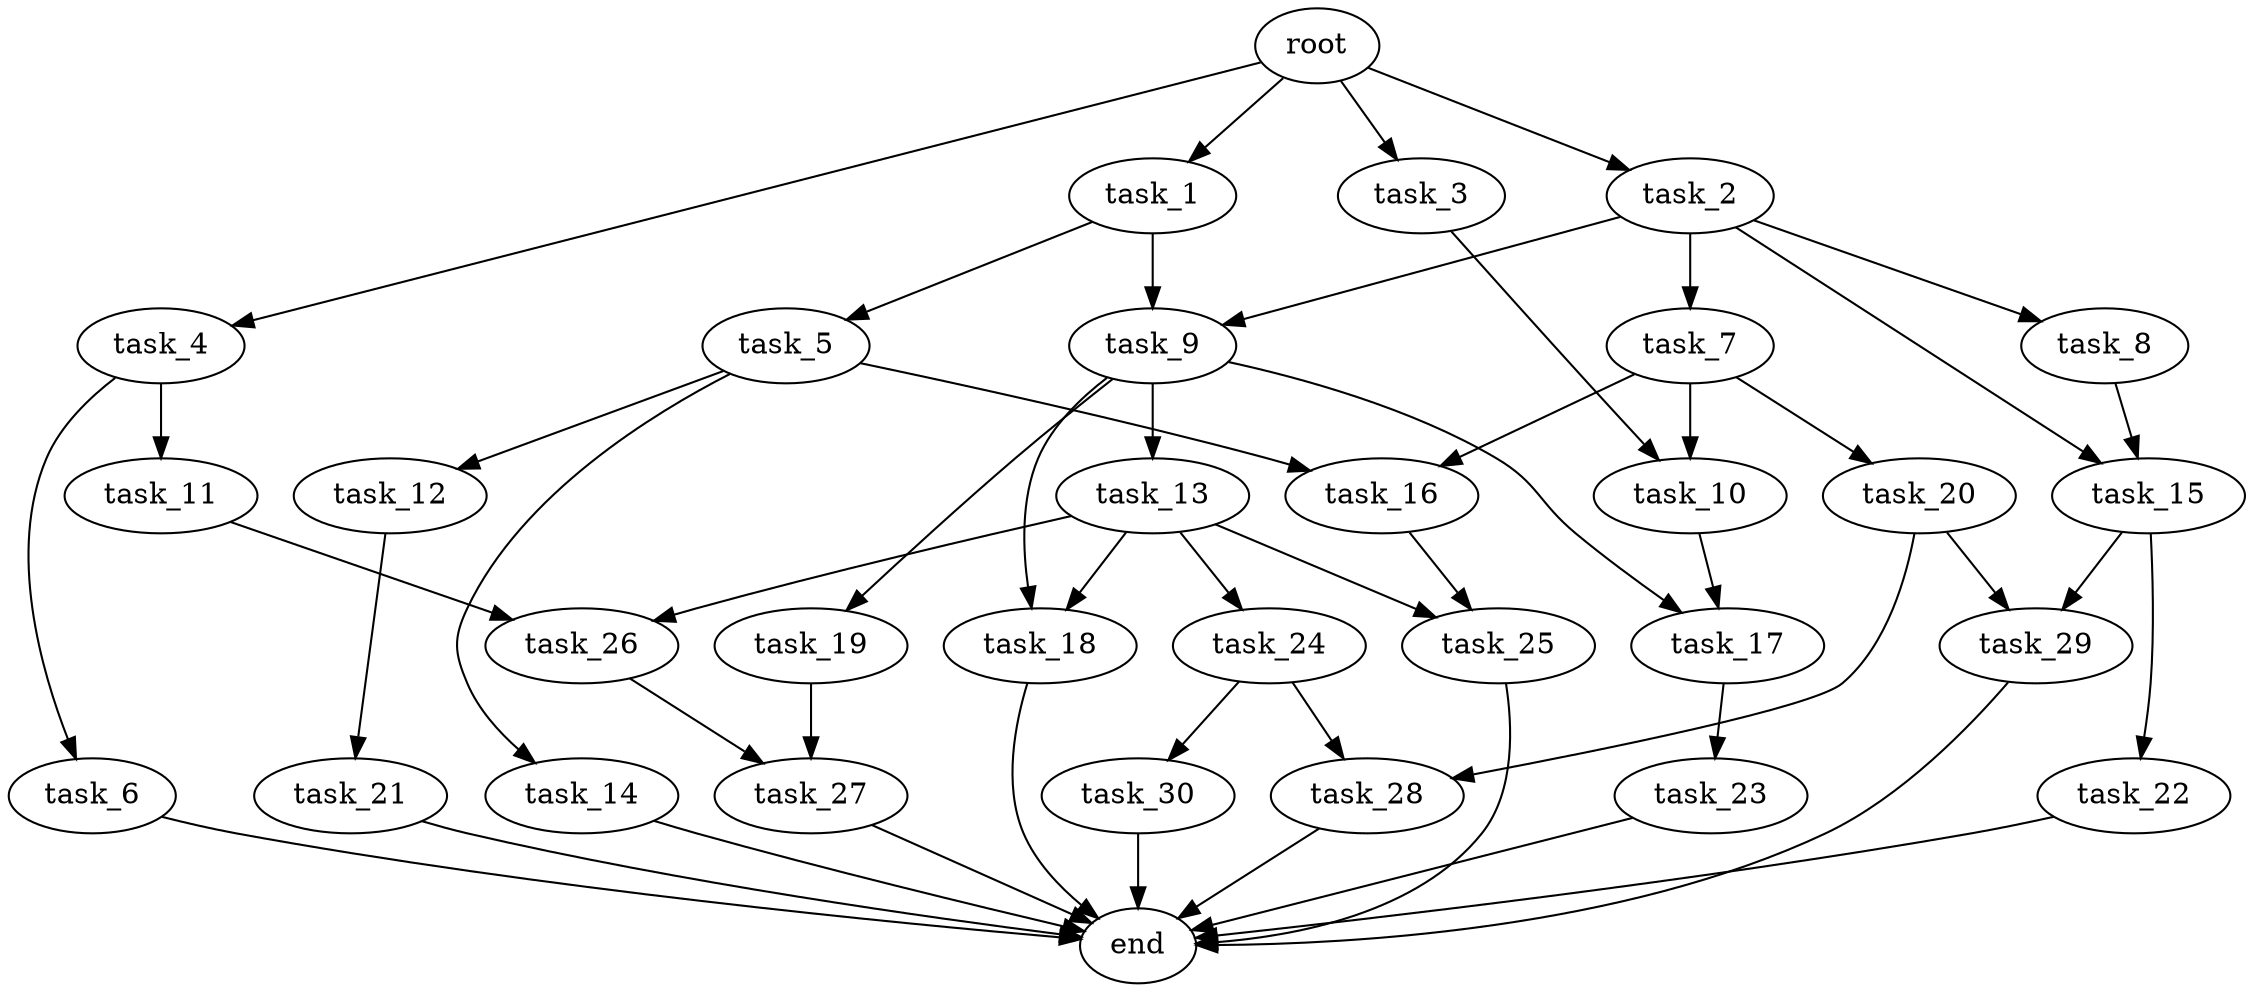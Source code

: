 digraph G {
  root [size="0.000000e+00"];
  task_1 [size="4.475550e+09"];
  task_2 [size="3.971509e+09"];
  task_3 [size="7.263406e+09"];
  task_4 [size="9.829582e+09"];
  task_5 [size="5.958033e+09"];
  task_6 [size="5.176576e+09"];
  task_7 [size="9.934127e+09"];
  task_8 [size="3.019115e+09"];
  task_9 [size="3.004039e+09"];
  task_10 [size="2.219645e+09"];
  task_11 [size="8.557349e+09"];
  task_12 [size="2.179920e+08"];
  task_13 [size="8.219577e+09"];
  task_14 [size="6.897502e+09"];
  task_15 [size="2.760295e+09"];
  task_16 [size="5.537078e+09"];
  task_17 [size="5.563675e+09"];
  task_18 [size="9.259299e+09"];
  task_19 [size="1.547993e+09"];
  task_20 [size="3.783253e+08"];
  task_21 [size="3.557202e+09"];
  task_22 [size="1.384944e+09"];
  task_23 [size="3.671462e+09"];
  task_24 [size="5.821975e+09"];
  task_25 [size="2.330708e+09"];
  task_26 [size="8.110931e+09"];
  task_27 [size="9.199593e+08"];
  task_28 [size="3.998583e+09"];
  task_29 [size="9.178900e+09"];
  task_30 [size="7.342925e+09"];
  end [size="0.000000e+00"];

  root -> task_1 [size="1.000000e-12"];
  root -> task_2 [size="1.000000e-12"];
  root -> task_3 [size="1.000000e-12"];
  root -> task_4 [size="1.000000e-12"];
  task_1 -> task_5 [size="5.958033e+08"];
  task_1 -> task_9 [size="1.502020e+08"];
  task_2 -> task_7 [size="9.934127e+08"];
  task_2 -> task_8 [size="3.019115e+08"];
  task_2 -> task_9 [size="1.502020e+08"];
  task_2 -> task_15 [size="1.380148e+08"];
  task_3 -> task_10 [size="1.109823e+08"];
  task_4 -> task_6 [size="5.176576e+08"];
  task_4 -> task_11 [size="8.557349e+08"];
  task_5 -> task_12 [size="2.179920e+07"];
  task_5 -> task_14 [size="6.897502e+08"];
  task_5 -> task_16 [size="2.768539e+08"];
  task_6 -> end [size="1.000000e-12"];
  task_7 -> task_10 [size="1.109823e+08"];
  task_7 -> task_16 [size="2.768539e+08"];
  task_7 -> task_20 [size="3.783253e+07"];
  task_8 -> task_15 [size="1.380148e+08"];
  task_9 -> task_13 [size="8.219577e+08"];
  task_9 -> task_17 [size="2.781837e+08"];
  task_9 -> task_18 [size="4.629649e+08"];
  task_9 -> task_19 [size="1.547993e+08"];
  task_10 -> task_17 [size="2.781837e+08"];
  task_11 -> task_26 [size="4.055466e+08"];
  task_12 -> task_21 [size="3.557202e+08"];
  task_13 -> task_18 [size="4.629649e+08"];
  task_13 -> task_24 [size="5.821975e+08"];
  task_13 -> task_25 [size="1.165354e+08"];
  task_13 -> task_26 [size="4.055466e+08"];
  task_14 -> end [size="1.000000e-12"];
  task_15 -> task_22 [size="1.384944e+08"];
  task_15 -> task_29 [size="4.589450e+08"];
  task_16 -> task_25 [size="1.165354e+08"];
  task_17 -> task_23 [size="3.671462e+08"];
  task_18 -> end [size="1.000000e-12"];
  task_19 -> task_27 [size="4.599797e+07"];
  task_20 -> task_28 [size="1.999291e+08"];
  task_20 -> task_29 [size="4.589450e+08"];
  task_21 -> end [size="1.000000e-12"];
  task_22 -> end [size="1.000000e-12"];
  task_23 -> end [size="1.000000e-12"];
  task_24 -> task_28 [size="1.999291e+08"];
  task_24 -> task_30 [size="7.342925e+08"];
  task_25 -> end [size="1.000000e-12"];
  task_26 -> task_27 [size="4.599797e+07"];
  task_27 -> end [size="1.000000e-12"];
  task_28 -> end [size="1.000000e-12"];
  task_29 -> end [size="1.000000e-12"];
  task_30 -> end [size="1.000000e-12"];
}
